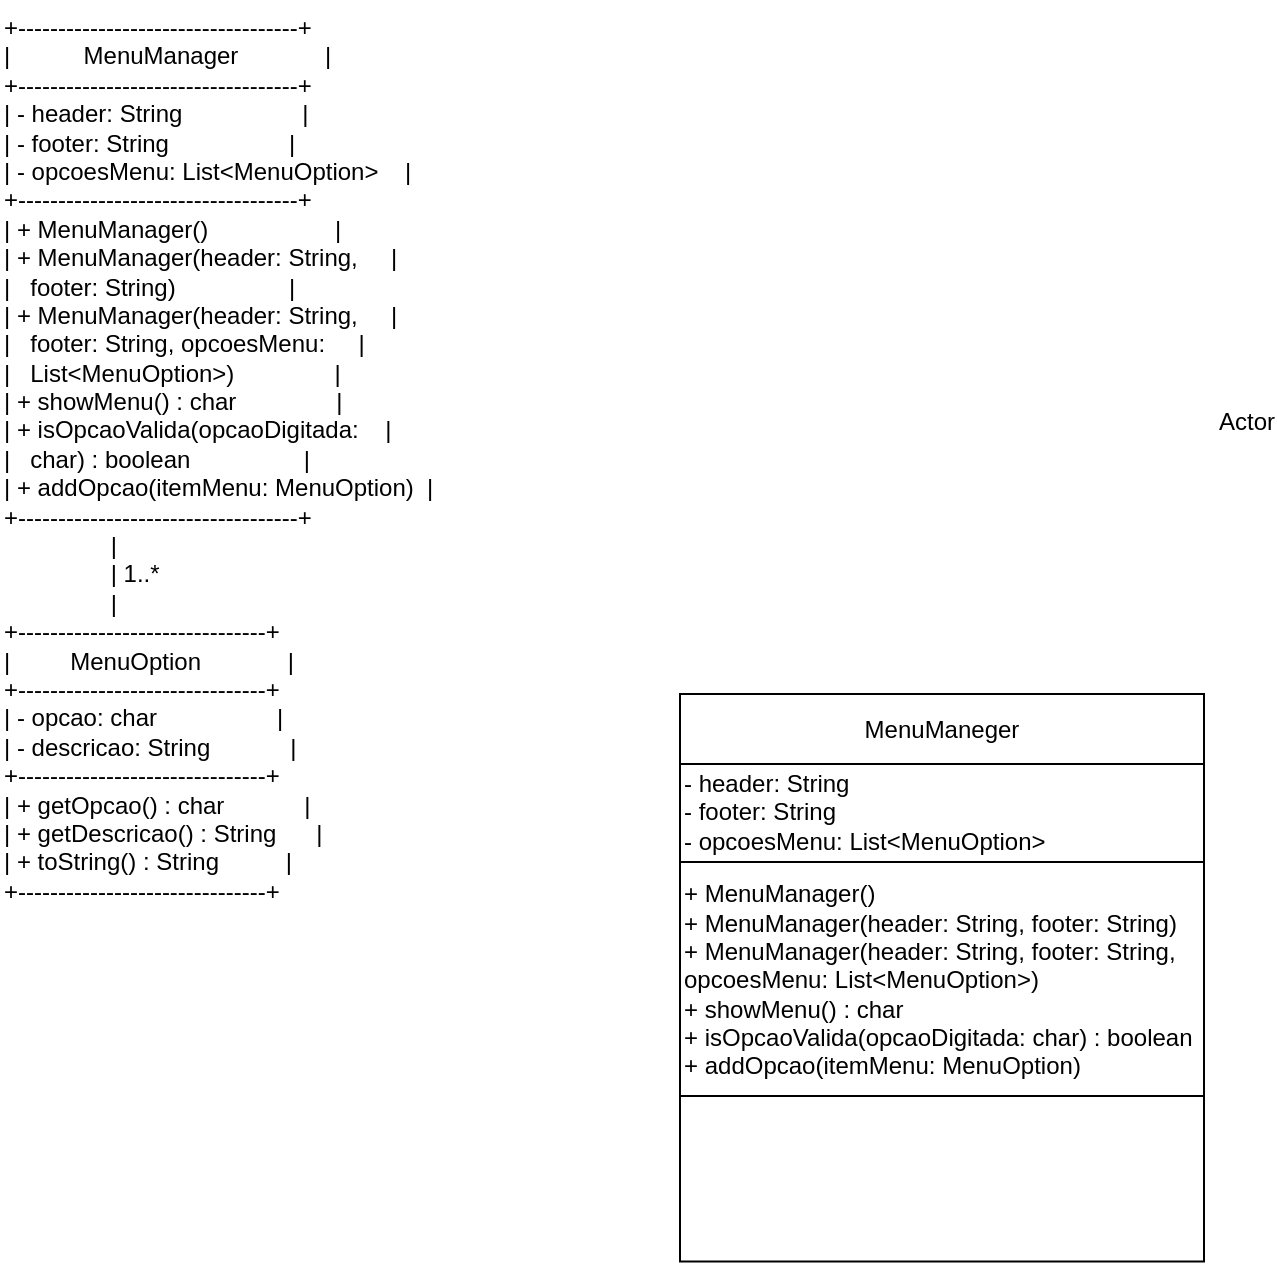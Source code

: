<mxfile version="24.7.13">
  <diagram name="Página-1" id="hXu8i39B8xi2bHfzjZRC">
    <mxGraphModel dx="1452" dy="1229" grid="0" gridSize="10" guides="1" tooltips="1" connect="1" arrows="1" fold="1" page="0" pageScale="1" pageWidth="827" pageHeight="1169" math="0" shadow="0">
      <root>
        <mxCell id="0" />
        <mxCell id="1" parent="0" />
        <mxCell id="sTZV90ieUZX_DQnjYFJr-1" value="" style="shape=table;startSize=0;container=1;collapsible=0;childLayout=tableLayout;" parent="1" vertex="1">
          <mxGeometry x="-27" y="-17" width="262" height="283.75" as="geometry" />
        </mxCell>
        <mxCell id="sTZV90ieUZX_DQnjYFJr-2" value="" style="shape=tableRow;horizontal=0;startSize=0;swimlaneHead=0;swimlaneBody=0;strokeColor=inherit;top=0;left=0;bottom=0;right=0;collapsible=0;dropTarget=0;fillColor=none;points=[[0,0.5],[1,0.5]];portConstraint=eastwest;" parent="sTZV90ieUZX_DQnjYFJr-1" vertex="1">
          <mxGeometry width="262" height="35" as="geometry" />
        </mxCell>
        <mxCell id="sTZV90ieUZX_DQnjYFJr-3" value="MenuManeger" style="shape=partialRectangle;html=1;whiteSpace=wrap;connectable=0;strokeColor=inherit;overflow=hidden;fillColor=none;top=0;left=0;bottom=0;right=0;pointerEvents=1;" parent="sTZV90ieUZX_DQnjYFJr-2" vertex="1">
          <mxGeometry width="262" height="35" as="geometry">
            <mxRectangle width="262" height="35" as="alternateBounds" />
          </mxGeometry>
        </mxCell>
        <mxCell id="sTZV90ieUZX_DQnjYFJr-4" value="" style="shape=tableRow;horizontal=0;startSize=0;swimlaneHead=0;swimlaneBody=0;strokeColor=inherit;top=0;left=0;bottom=0;right=0;collapsible=0;dropTarget=0;fillColor=none;points=[[0,0.5],[1,0.5]];portConstraint=eastwest;" parent="sTZV90ieUZX_DQnjYFJr-1" vertex="1">
          <mxGeometry y="35" width="262" height="49" as="geometry" />
        </mxCell>
        <mxCell id="sTZV90ieUZX_DQnjYFJr-5" value="- header: String&lt;div&gt;- footer: String&lt;/div&gt;&lt;div&gt;- opcoesMenu: List&amp;lt;MenuOption&amp;gt;&lt;br&gt;&lt;div&gt;&lt;br&gt;&lt;/div&gt;&lt;/div&gt;" style="shape=partialRectangle;html=1;whiteSpace=wrap;connectable=0;strokeColor=inherit;overflow=hidden;fillColor=none;top=0;left=0;bottom=0;right=0;pointerEvents=1;align=left;" parent="sTZV90ieUZX_DQnjYFJr-4" vertex="1">
          <mxGeometry width="262" height="49" as="geometry">
            <mxRectangle width="262" height="49" as="alternateBounds" />
          </mxGeometry>
        </mxCell>
        <mxCell id="sTZV90ieUZX_DQnjYFJr-6" value="" style="shape=tableRow;horizontal=0;startSize=0;swimlaneHead=0;swimlaneBody=0;strokeColor=inherit;top=0;left=0;bottom=0;right=0;collapsible=0;dropTarget=0;fillColor=none;points=[[0,0.5],[1,0.5]];portConstraint=eastwest;" parent="sTZV90ieUZX_DQnjYFJr-1" vertex="1">
          <mxGeometry y="84" width="262" height="117" as="geometry" />
        </mxCell>
        <mxCell id="sTZV90ieUZX_DQnjYFJr-7" value="&lt;span style=&quot;&quot;&gt;+ MenuManager()&lt;/span&gt;&lt;div&gt;&lt;div&gt;&lt;span style=&quot;&quot;&gt;+ MenuManager(header: String,&amp;nbsp;&lt;/span&gt;&lt;span style=&quot;&quot;&gt;footer: String)&lt;/span&gt;&lt;div&gt;&lt;span style=&quot;&quot;&gt;+ MenuManager(header: String,&amp;nbsp;&lt;/span&gt;&lt;span style=&quot;&quot;&gt;footer: String, opcoesMenu:&amp;nbsp;&lt;/span&gt;&lt;span style=&quot;&quot;&gt;List&amp;lt;MenuOption&amp;gt;)&amp;nbsp;&lt;/span&gt;&lt;br style=&quot;padding: 0px; margin: 0px;&quot;&gt;&lt;span style=&quot;&quot;&gt;+ showMenu() : char&amp;nbsp;&lt;/span&gt;&lt;br style=&quot;padding: 0px; margin: 0px;&quot;&gt;&lt;span style=&quot;&quot;&gt;+ isOpcaoValida(opcaoDigitada:&amp;nbsp;&lt;/span&gt;&lt;span style=&quot;&quot;&gt;char) : boolean&amp;nbsp; &lt;/span&gt;&lt;span style=&quot;&quot;&gt;+ addOpcao(itemMenu: MenuOption)&lt;/span&gt;&lt;/div&gt;&lt;/div&gt;&lt;/div&gt;" style="shape=partialRectangle;html=1;whiteSpace=wrap;connectable=0;strokeColor=inherit;overflow=hidden;fillColor=none;top=0;left=0;bottom=0;right=0;pointerEvents=1;align=left;" parent="sTZV90ieUZX_DQnjYFJr-6" vertex="1">
          <mxGeometry width="262" height="117" as="geometry">
            <mxRectangle width="262" height="117" as="alternateBounds" />
          </mxGeometry>
        </mxCell>
        <mxCell id="sTZV90ieUZX_DQnjYFJr-8" value="" style="shape=tableRow;horizontal=0;startSize=0;swimlaneHead=0;swimlaneBody=0;strokeColor=inherit;top=0;left=0;bottom=0;right=0;collapsible=0;dropTarget=0;fillColor=none;points=[[0,0.5],[1,0.5]];portConstraint=eastwest;" parent="sTZV90ieUZX_DQnjYFJr-1" vertex="1">
          <mxGeometry y="201" width="262" height="83" as="geometry" />
        </mxCell>
        <mxCell id="sTZV90ieUZX_DQnjYFJr-9" value="" style="shape=partialRectangle;html=1;whiteSpace=wrap;connectable=0;strokeColor=inherit;overflow=hidden;fillColor=none;top=0;left=0;bottom=0;right=0;pointerEvents=1;" parent="sTZV90ieUZX_DQnjYFJr-8" vertex="1">
          <mxGeometry width="262" height="83" as="geometry">
            <mxRectangle width="262" height="83" as="alternateBounds" />
          </mxGeometry>
        </mxCell>
        <mxCell id="SLosyMAJMCuQMAOhSxlP-2" style="edgeStyle=none;curved=1;rounded=0;orthogonalLoop=1;jettySize=auto;html=1;exitX=1;exitY=0.5;exitDx=0;exitDy=0;fontSize=12;startSize=8;endSize=8;" edge="1" parent="sTZV90ieUZX_DQnjYFJr-1" source="sTZV90ieUZX_DQnjYFJr-6" target="sTZV90ieUZX_DQnjYFJr-6">
          <mxGeometry relative="1" as="geometry" />
        </mxCell>
        <mxCell id="sTZV90ieUZX_DQnjYFJr-10" value="Actor" style="shape=umlActor;verticalLabelPosition=bottom;verticalAlign=top;html=1;outlineConnect=0;" parent="1" vertex="1">
          <mxGeometry x="256" y="-167" as="geometry" />
        </mxCell>
        <mxCell id="SLosyMAJMCuQMAOhSxlP-1" value="+-----------------------------------+&#xa;|           MenuManager             |&#xa;+-----------------------------------+&#xa;| - header: String                  |&#xa;| - footer: String                  |&#xa;| - opcoesMenu: List&lt;MenuOption&gt;    |&#xa;+-----------------------------------+&#xa;| + MenuManager()                   |&#xa;| + MenuManager(header: String,     |&#xa;|   footer: String)                 |&#xa;| + MenuManager(header: String,     |&#xa;|   footer: String, opcoesMenu:     |&#xa;|   List&lt;MenuOption&gt;)               |&#xa;| + showMenu() : char               |&#xa;| + isOpcaoValida(opcaoDigitada:    |&#xa;|   char) : boolean                 |&#xa;| + addOpcao(itemMenu: MenuOption)  |&#xa;+-----------------------------------+&#xa;                |&#xa;                | 1..* &#xa;                |&#xa;+-------------------------------+&#xa;|         MenuOption             |&#xa;+-------------------------------+&#xa;| - opcao: char                  |&#xa;| - descricao: String            |&#xa;+-------------------------------+&#xa;| + getOpcao() : char            |&#xa;| + getDescricao() : String      |&#xa;| + toString() : String          |&#xa;+-------------------------------+" style="text;whiteSpace=wrap;" vertex="1" parent="1">
          <mxGeometry x="-367" y="-364" width="243" height="468" as="geometry" />
        </mxCell>
      </root>
    </mxGraphModel>
  </diagram>
</mxfile>

